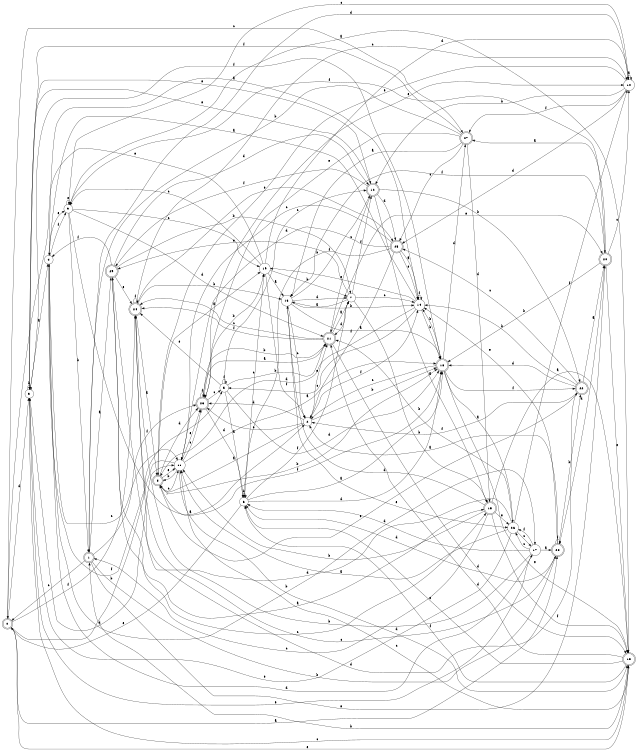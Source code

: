 digraph n24_3 {
__start0 [label="" shape="none"];

rankdir=LR;
size="8,5";

s0 [style="rounded,filled", color="black", fillcolor="white" shape="doublecircle", label="0"];
s1 [style="rounded,filled", color="black", fillcolor="white" shape="doublecircle", label="1"];
s2 [style="filled", color="black", fillcolor="white" shape="circle", label="2"];
s3 [style="filled", color="black", fillcolor="white" shape="circle", label="3"];
s4 [style="filled", color="black", fillcolor="white" shape="circle", label="4"];
s5 [style="filled", color="black", fillcolor="white" shape="circle", label="5"];
s6 [style="filled", color="black", fillcolor="white" shape="circle", label="6"];
s7 [style="filled", color="black", fillcolor="white" shape="circle", label="7"];
s8 [style="rounded,filled", color="black", fillcolor="white" shape="doublecircle", label="8"];
s9 [style="filled", color="black", fillcolor="white" shape="circle", label="9"];
s10 [style="filled", color="black", fillcolor="white" shape="circle", label="10"];
s11 [style="filled", color="black", fillcolor="white" shape="circle", label="11"];
s12 [style="rounded,filled", color="black", fillcolor="white" shape="doublecircle", label="12"];
s13 [style="rounded,filled", color="black", fillcolor="white" shape="doublecircle", label="13"];
s14 [style="filled", color="black", fillcolor="white" shape="circle", label="14"];
s15 [style="rounded,filled", color="black", fillcolor="white" shape="doublecircle", label="15"];
s16 [style="filled", color="black", fillcolor="white" shape="circle", label="16"];
s17 [style="filled", color="black", fillcolor="white" shape="circle", label="17"];
s18 [style="rounded,filled", color="black", fillcolor="white" shape="doublecircle", label="18"];
s19 [style="filled", color="black", fillcolor="white" shape="circle", label="19"];
s20 [style="rounded,filled", color="black", fillcolor="white" shape="doublecircle", label="20"];
s21 [style="rounded,filled", color="black", fillcolor="white" shape="doublecircle", label="21"];
s22 [style="rounded,filled", color="black", fillcolor="white" shape="doublecircle", label="22"];
s23 [style="rounded,filled", color="black", fillcolor="white" shape="doublecircle", label="23"];
s24 [style="rounded,filled", color="black", fillcolor="white" shape="doublecircle", label="24"];
s25 [style="rounded,filled", color="black", fillcolor="white" shape="doublecircle", label="25"];
s26 [style="filled", color="black", fillcolor="white" shape="circle", label="26"];
s27 [style="rounded,filled", color="black", fillcolor="white" shape="doublecircle", label="27"];
s28 [style="rounded,filled", color="black", fillcolor="white" shape="doublecircle", label="28"];
s29 [style="rounded,filled", color="black", fillcolor="white" shape="doublecircle", label="29"];
s0 -> s28 [label="a"];
s0 -> s5 [label="b"];
s0 -> s27 [label="c"];
s0 -> s3 [label="d"];
s0 -> s13 [label="e"];
s0 -> s24 [label="f"];
s1 -> s29 [label="a"];
s1 -> s28 [label="b"];
s1 -> s0 [label="c"];
s1 -> s10 [label="d"];
s1 -> s20 [label="e"];
s1 -> s23 [label="f"];
s2 -> s8 [label="a"];
s2 -> s18 [label="b"];
s2 -> s23 [label="c"];
s2 -> s23 [label="d"];
s2 -> s21 [label="e"];
s2 -> s14 [label="f"];
s3 -> s4 [label="a"];
s3 -> s3 [label="b"];
s3 -> s13 [label="c"];
s3 -> s11 [label="d"];
s3 -> s12 [label="e"];
s3 -> s18 [label="f"];
s4 -> s14 [label="a"];
s4 -> s17 [label="b"];
s4 -> s11 [label="c"];
s4 -> s17 [label="d"];
s4 -> s9 [label="e"];
s4 -> s9 [label="f"];
s5 -> s6 [label="a"];
s5 -> s21 [label="b"];
s5 -> s12 [label="c"];
s5 -> s18 [label="d"];
s5 -> s24 [label="e"];
s5 -> s5 [label="f"];
s6 -> s18 [label="a"];
s6 -> s6 [label="b"];
s6 -> s19 [label="c"];
s6 -> s18 [label="d"];
s6 -> s0 [label="e"];
s6 -> s7 [label="f"];
s7 -> s16 [label="a"];
s7 -> s15 [label="b"];
s7 -> s14 [label="c"];
s7 -> s21 [label="d"];
s7 -> s29 [label="e"];
s7 -> s12 [label="f"];
s8 -> s19 [label="a"];
s8 -> s18 [label="b"];
s8 -> s11 [label="c"];
s8 -> s23 [label="d"];
s8 -> s11 [label="e"];
s8 -> s18 [label="f"];
s9 -> s2 [label="a"];
s9 -> s1 [label="b"];
s9 -> s19 [label="c"];
s9 -> s21 [label="d"];
s9 -> s9 [label="e"];
s9 -> s20 [label="f"];
s10 -> s10 [label="a"];
s10 -> s12 [label="b"];
s10 -> s9 [label="c"];
s10 -> s25 [label="d"];
s10 -> s8 [label="e"];
s10 -> s27 [label="f"];
s11 -> s18 [label="a"];
s11 -> s8 [label="b"];
s11 -> s23 [label="c"];
s11 -> s13 [label="d"];
s11 -> s23 [label="e"];
s11 -> s4 [label="f"];
s12 -> s15 [label="a"];
s12 -> s22 [label="b"];
s12 -> s21 [label="c"];
s12 -> s25 [label="d"];
s12 -> s3 [label="e"];
s12 -> s29 [label="f"];
s13 -> s9 [label="a"];
s13 -> s1 [label="b"];
s13 -> s11 [label="c"];
s13 -> s21 [label="d"];
s13 -> s6 [label="e"];
s13 -> s6 [label="f"];
s14 -> s4 [label="a"];
s14 -> s18 [label="b"];
s14 -> s5 [label="c"];
s14 -> s8 [label="d"];
s14 -> s19 [label="e"];
s14 -> s14 [label="f"];
s15 -> s13 [label="a"];
s15 -> s11 [label="b"];
s15 -> s1 [label="c"];
s15 -> s16 [label="d"];
s15 -> s26 [label="e"];
s15 -> s13 [label="f"];
s16 -> s18 [label="a"];
s16 -> s14 [label="b"];
s16 -> s2 [label="c"];
s16 -> s7 [label="d"];
s16 -> s26 [label="e"];
s16 -> s12 [label="f"];
s17 -> s28 [label="a"];
s17 -> s24 [label="b"];
s17 -> s26 [label="c"];
s17 -> s6 [label="d"];
s17 -> s3 [label="e"];
s17 -> s26 [label="f"];
s18 -> s26 [label="a"];
s18 -> s14 [label="b"];
s18 -> s2 [label="c"];
s18 -> s27 [label="d"];
s18 -> s13 [label="e"];
s18 -> s22 [label="f"];
s19 -> s16 [label="a"];
s19 -> s7 [label="b"];
s19 -> s9 [label="c"];
s19 -> s10 [label="d"];
s19 -> s0 [label="e"];
s19 -> s2 [label="f"];
s20 -> s27 [label="a"];
s20 -> s18 [label="b"];
s20 -> s10 [label="c"];
s20 -> s28 [label="d"];
s20 -> s13 [label="e"];
s20 -> s16 [label="f"];
s21 -> s7 [label="a"];
s21 -> s23 [label="b"];
s21 -> s24 [label="c"];
s21 -> s13 [label="d"];
s21 -> s20 [label="e"];
s21 -> s24 [label="f"];
s22 -> s20 [label="a"];
s22 -> s14 [label="b"];
s22 -> s25 [label="c"];
s22 -> s18 [label="d"];
s22 -> s8 [label="e"];
s22 -> s2 [label="f"];
s23 -> s21 [label="a"];
s23 -> s19 [label="b"];
s23 -> s5 [label="c"];
s23 -> s6 [label="d"];
s23 -> s10 [label="e"];
s23 -> s23 [label="f"];
s24 -> s8 [label="a"];
s24 -> s16 [label="b"];
s24 -> s10 [label="c"];
s24 -> s22 [label="d"];
s24 -> s25 [label="e"];
s24 -> s24 [label="f"];
s25 -> s14 [label="a"];
s25 -> s6 [label="b"];
s25 -> s11 [label="c"];
s25 -> s11 [label="d"];
s25 -> s14 [label="e"];
s25 -> s2 [label="f"];
s26 -> s11 [label="a"];
s26 -> s21 [label="b"];
s26 -> s17 [label="c"];
s26 -> s29 [label="d"];
s26 -> s3 [label="e"];
s26 -> s10 [label="f"];
s27 -> s16 [label="a"];
s27 -> s1 [label="b"];
s27 -> s25 [label="c"];
s27 -> s15 [label="d"];
s27 -> s23 [label="e"];
s27 -> s3 [label="f"];
s28 -> s2 [label="a"];
s28 -> s22 [label="b"];
s28 -> s24 [label="c"];
s28 -> s6 [label="d"];
s28 -> s14 [label="e"];
s28 -> s28 [label="f"];
s29 -> s15 [label="a"];
s29 -> s7 [label="b"];
s29 -> s15 [label="c"];
s29 -> s12 [label="d"];
s29 -> s24 [label="e"];
s29 -> s4 [label="f"];

}